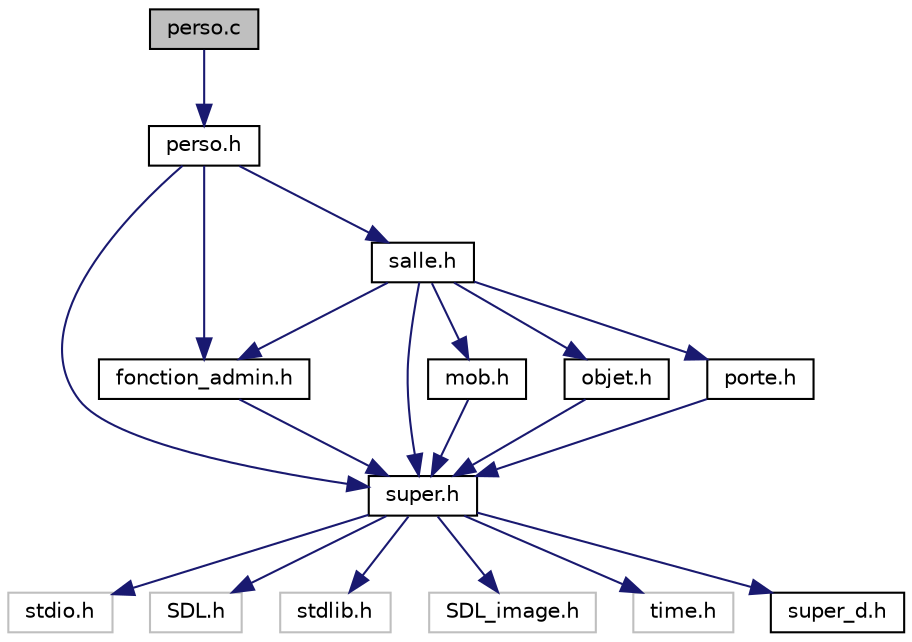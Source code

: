 digraph "perso.c"
{
 // LATEX_PDF_SIZE
  edge [fontname="Helvetica",fontsize="10",labelfontname="Helvetica",labelfontsize="10"];
  node [fontname="Helvetica",fontsize="10",shape=record];
  Node1 [label="perso.c",height=0.2,width=0.4,color="black", fillcolor="grey75", style="filled", fontcolor="black",tooltip="Fichier contenant les fonctions agissant sur le personnage du programme."];
  Node1 -> Node2 [color="midnightblue",fontsize="10",style="solid",fontname="Helvetica"];
  Node2 [label="perso.h",height=0.2,width=0.4,color="black", fillcolor="white", style="filled",URL="$perso_8h_source.html",tooltip=" "];
  Node2 -> Node3 [color="midnightblue",fontsize="10",style="solid",fontname="Helvetica"];
  Node3 [label="super.h",height=0.2,width=0.4,color="black", fillcolor="white", style="filled",URL="$super_8h_source.html",tooltip=" "];
  Node3 -> Node4 [color="midnightblue",fontsize="10",style="solid",fontname="Helvetica"];
  Node4 [label="stdio.h",height=0.2,width=0.4,color="grey75", fillcolor="white", style="filled",tooltip=" "];
  Node3 -> Node5 [color="midnightblue",fontsize="10",style="solid",fontname="Helvetica"];
  Node5 [label="SDL.h",height=0.2,width=0.4,color="grey75", fillcolor="white", style="filled",tooltip=" "];
  Node3 -> Node6 [color="midnightblue",fontsize="10",style="solid",fontname="Helvetica"];
  Node6 [label="stdlib.h",height=0.2,width=0.4,color="grey75", fillcolor="white", style="filled",tooltip=" "];
  Node3 -> Node7 [color="midnightblue",fontsize="10",style="solid",fontname="Helvetica"];
  Node7 [label="SDL_image.h",height=0.2,width=0.4,color="grey75", fillcolor="white", style="filled",tooltip=" "];
  Node3 -> Node8 [color="midnightblue",fontsize="10",style="solid",fontname="Helvetica"];
  Node8 [label="time.h",height=0.2,width=0.4,color="grey75", fillcolor="white", style="filled",tooltip=" "];
  Node3 -> Node9 [color="midnightblue",fontsize="10",style="solid",fontname="Helvetica"];
  Node9 [label="super_d.h",height=0.2,width=0.4,color="black", fillcolor="white", style="filled",URL="$super__d_8h_source.html",tooltip=" "];
  Node2 -> Node10 [color="midnightblue",fontsize="10",style="solid",fontname="Helvetica"];
  Node10 [label="fonction_admin.h",height=0.2,width=0.4,color="black", fillcolor="white", style="filled",URL="$fonction__admin_8h_source.html",tooltip=" "];
  Node10 -> Node3 [color="midnightblue",fontsize="10",style="solid",fontname="Helvetica"];
  Node2 -> Node11 [color="midnightblue",fontsize="10",style="solid",fontname="Helvetica"];
  Node11 [label="salle.h",height=0.2,width=0.4,color="black", fillcolor="white", style="filled",URL="$salle_8h_source.html",tooltip=" "];
  Node11 -> Node3 [color="midnightblue",fontsize="10",style="solid",fontname="Helvetica"];
  Node11 -> Node12 [color="midnightblue",fontsize="10",style="solid",fontname="Helvetica"];
  Node12 [label="mob.h",height=0.2,width=0.4,color="black", fillcolor="white", style="filled",URL="$mob_8h_source.html",tooltip=" "];
  Node12 -> Node3 [color="midnightblue",fontsize="10",style="solid",fontname="Helvetica"];
  Node11 -> Node13 [color="midnightblue",fontsize="10",style="solid",fontname="Helvetica"];
  Node13 [label="objet.h",height=0.2,width=0.4,color="black", fillcolor="white", style="filled",URL="$objet_8h_source.html",tooltip=" "];
  Node13 -> Node3 [color="midnightblue",fontsize="10",style="solid",fontname="Helvetica"];
  Node11 -> Node14 [color="midnightblue",fontsize="10",style="solid",fontname="Helvetica"];
  Node14 [label="porte.h",height=0.2,width=0.4,color="black", fillcolor="white", style="filled",URL="$porte_8h_source.html",tooltip=" "];
  Node14 -> Node3 [color="midnightblue",fontsize="10",style="solid",fontname="Helvetica"];
  Node11 -> Node10 [color="midnightblue",fontsize="10",style="solid",fontname="Helvetica"];
}
